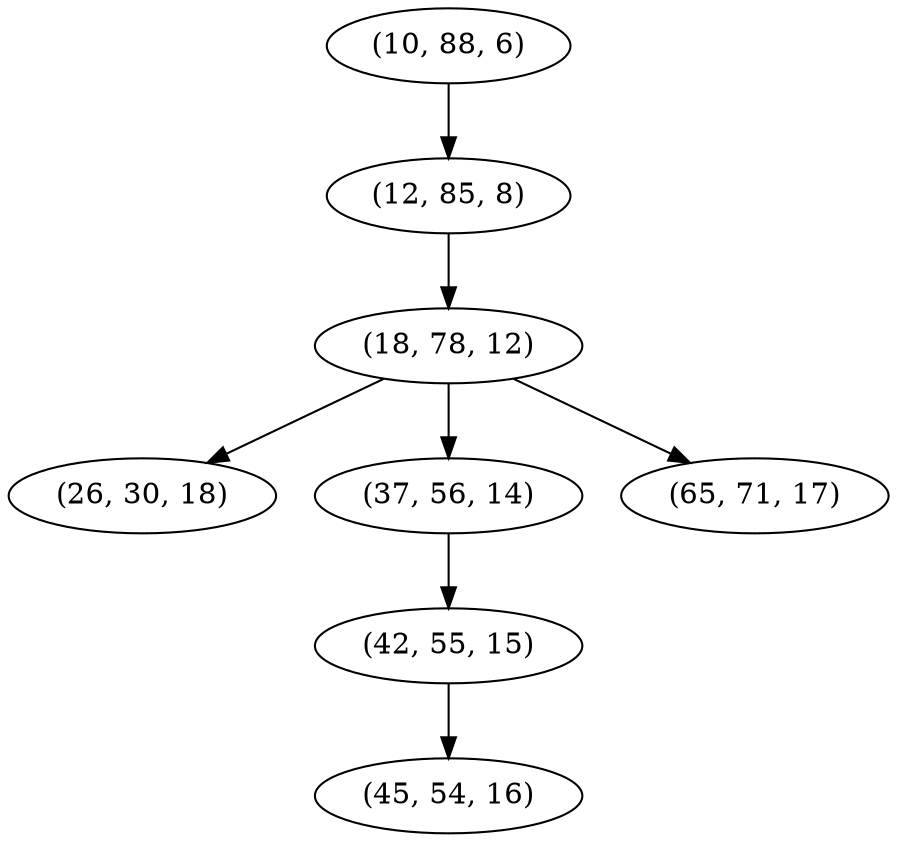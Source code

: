 digraph tree {
    "(10, 88, 6)";
    "(12, 85, 8)";
    "(18, 78, 12)";
    "(26, 30, 18)";
    "(37, 56, 14)";
    "(42, 55, 15)";
    "(45, 54, 16)";
    "(65, 71, 17)";
    "(10, 88, 6)" -> "(12, 85, 8)";
    "(12, 85, 8)" -> "(18, 78, 12)";
    "(18, 78, 12)" -> "(26, 30, 18)";
    "(18, 78, 12)" -> "(37, 56, 14)";
    "(18, 78, 12)" -> "(65, 71, 17)";
    "(37, 56, 14)" -> "(42, 55, 15)";
    "(42, 55, 15)" -> "(45, 54, 16)";
}
